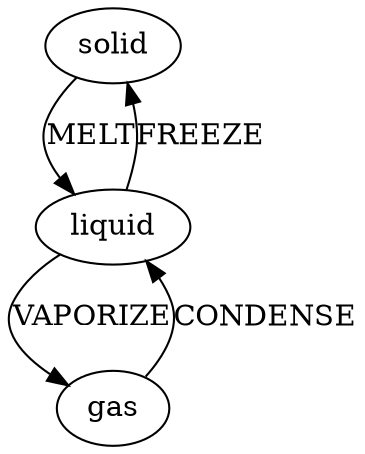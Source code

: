 digraph "matter" {
  rankdir=TB;
  "solid";
  "liquid";
  "gas";
  "solid" -> "liquid" [ label="MELT" ];
  "liquid" -> "solid" [ label="FREEZE" ];
  "liquid" -> "gas" [ label="VAPORIZE" ];
  "gas" -> "liquid" [ label="CONDENSE" ];
}